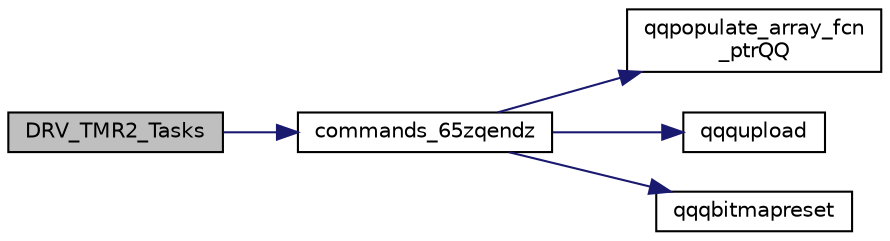 digraph "DRV_TMR2_Tasks"
{
  edge [fontname="Helvetica",fontsize="10",labelfontname="Helvetica",labelfontsize="10"];
  node [fontname="Helvetica",fontsize="10",shape=record];
  rankdir="LR";
  Node431 [label="DRV_TMR2_Tasks",height=0.2,width=0.4,color="black", fillcolor="grey75", style="filled", fontcolor="black"];
  Node431 -> Node432 [color="midnightblue",fontsize="10",style="solid",fontname="Helvetica"];
  Node432 [label="commands_65zqendz",height=0.2,width=0.4,color="black", fillcolor="white", style="filled",URL="$inszt__commands_8c.html#ae5eaf40dc6507a08e90fc7a48ee2fd81"];
  Node432 -> Node433 [color="midnightblue",fontsize="10",style="solid",fontname="Helvetica"];
  Node433 [label="qqpopulate_array_fcn\l_ptrQQ",height=0.2,width=0.4,color="black", fillcolor="white", style="filled",URL="$inszt__commands_8c.html#a4ad6fa1bb94fc1c3ac2dc30925106081"];
  Node432 -> Node434 [color="midnightblue",fontsize="10",style="solid",fontname="Helvetica"];
  Node434 [label="qqqupload",height=0.2,width=0.4,color="black", fillcolor="white", style="filled",URL="$inszt__commands_8c.html#a109761d7f84a96b5606e507bace276b5"];
  Node432 -> Node435 [color="midnightblue",fontsize="10",style="solid",fontname="Helvetica"];
  Node435 [label="qqqbitmapreset",height=0.2,width=0.4,color="black", fillcolor="white", style="filled",URL="$inszt__commands_8c.html#a5688fceaed93ba591e78ee15ccb0187f"];
}
